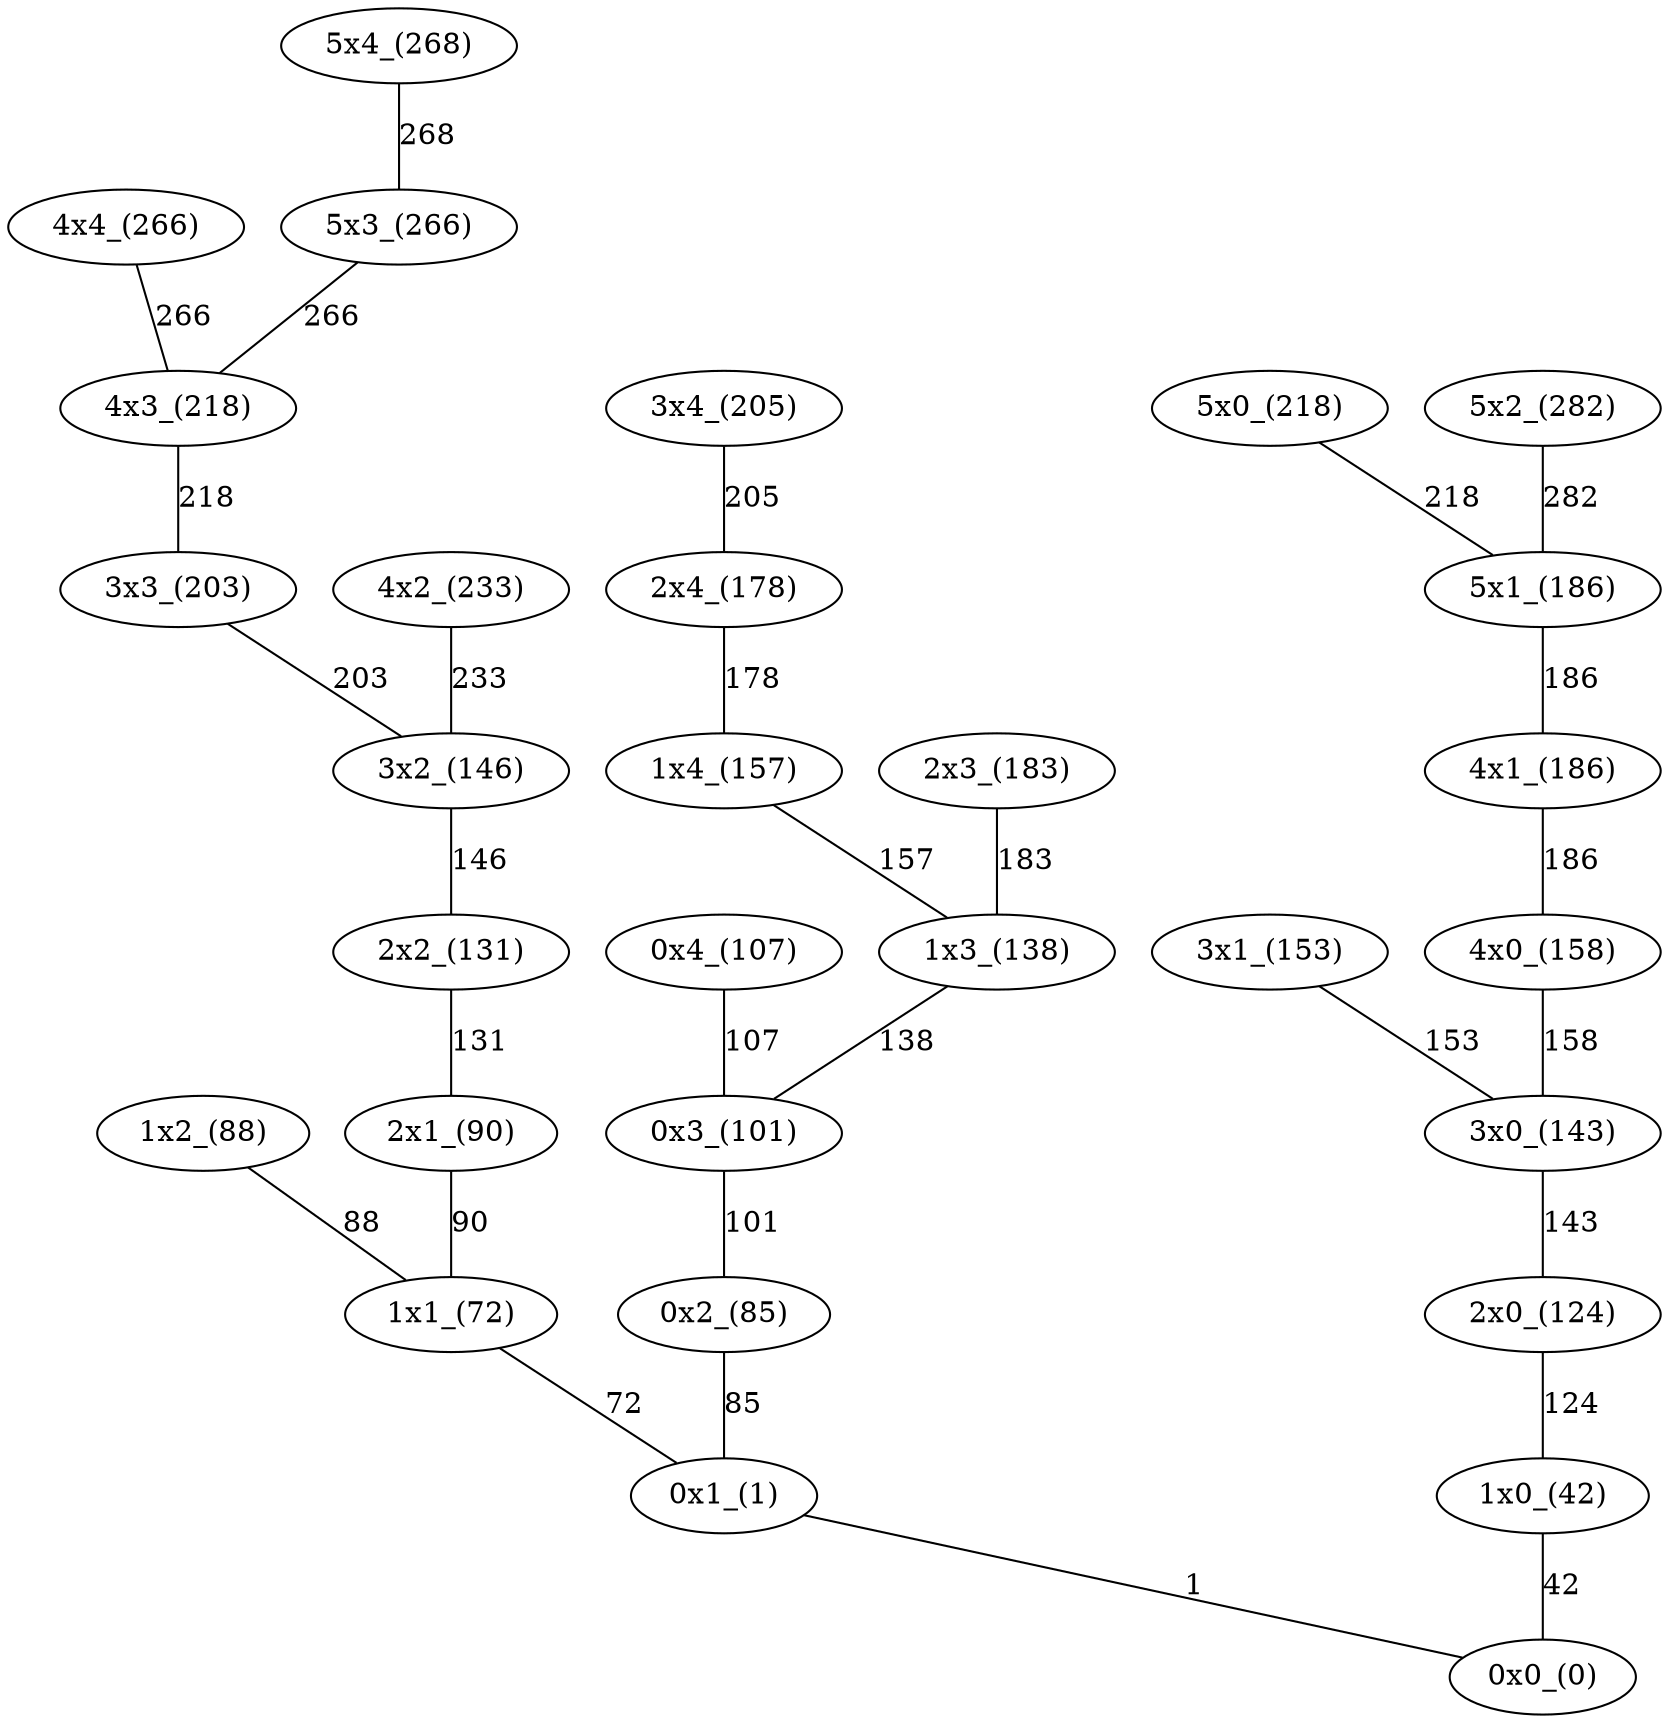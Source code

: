graph {
    "0x0_(0)" [weight=0,]
    "0x1_(1)" [weight=1,]
    "1x0_(42)" [weight=42,]
    "1x1_(72)" [weight=72,]
    "0x2_(85)" [weight=85,]
    "1x2_(88)" [weight=88,]
    "2x1_(90)" [weight=90,]
    "0x3_(101)" [weight=101,]
    "0x4_(107)" [weight=107,]
    "2x0_(124)" [weight=124,]
    "2x2_(131)" [weight=131,]
    "1x3_(138)" [weight=138,]
    "3x0_(143)" [weight=143,]
    "3x2_(146)" [weight=146,]
    "3x1_(153)" [weight=153,]
    "1x4_(157)" [weight=157,]
    "4x0_(158)" [weight=158,]
    "2x4_(178)" [weight=178,]
    "2x3_(183)" [weight=183,]
    "4x1_(186)" [weight=186,]
    "5x1_(186)" [weight=186,]
    "3x3_(203)" [weight=203,]
    "3x4_(205)" [weight=205,]
    "4x3_(218)" [weight=218,]
    "5x0_(218)" [weight=218,]
    "4x2_(233)" [weight=233,]
    "4x4_(266)" [weight=266,]
    "5x3_(266)" [weight=266,]
    "5x4_(268)" [weight=268,]
    "5x2_(282)" [weight=282,]
    "0x1_(1)" -- "0x0_(0)" [label=1, weight=1]
    "1x0_(42)" -- "0x0_(0)" [label=42, weight=42]
    "1x1_(72)" -- "0x1_(1)" [label=72, weight=72]
    "0x2_(85)" -- "0x1_(1)" [label=85, weight=85]
    "1x2_(88)" -- "1x1_(72)" [label=88, weight=88]
    "2x1_(90)" -- "1x1_(72)" [label=90, weight=90]
    "0x3_(101)" -- "0x2_(85)" [label=101, weight=101]
    "0x4_(107)" -- "0x3_(101)" [label=107, weight=107]
    "2x0_(124)" -- "1x0_(42)" [label=124, weight=124]
    "2x2_(131)" -- "2x1_(90)" [label=131, weight=131]
    "1x3_(138)" -- "0x3_(101)" [label=138, weight=138]
    "3x0_(143)" -- "2x0_(124)" [label=143, weight=143]
    "3x2_(146)" -- "2x2_(131)" [label=146, weight=146]
    "3x1_(153)" -- "3x0_(143)" [label=153, weight=153]
    "1x4_(157)" -- "1x3_(138)" [label=157, weight=157]
    "4x0_(158)" -- "3x0_(143)" [label=158, weight=158]
    "2x4_(178)" -- "1x4_(157)" [label=178, weight=178]
    "2x3_(183)" -- "1x3_(138)" [label=183, weight=183]
    "4x1_(186)" -- "4x0_(158)" [label=186, weight=186]
    "5x1_(186)" -- "4x1_(186)" [label=186, weight=186]
    "3x3_(203)" -- "3x2_(146)" [label=203, weight=203]
    "3x4_(205)" -- "2x4_(178)" [label=205, weight=205]
    "4x3_(218)" -- "3x3_(203)" [label=218, weight=218]
    "5x0_(218)" -- "5x1_(186)" [label=218, weight=218]
    "4x2_(233)" -- "3x2_(146)" [label=233, weight=233]
    "4x4_(266)" -- "4x3_(218)" [label=266, weight=266]
    "5x3_(266)" -- "4x3_(218)" [label=266, weight=266]
    "5x4_(268)" -- "5x3_(266)" [label=268, weight=268]
    "5x2_(282)" -- "5x1_(186)" [label=282, weight=282]
}
